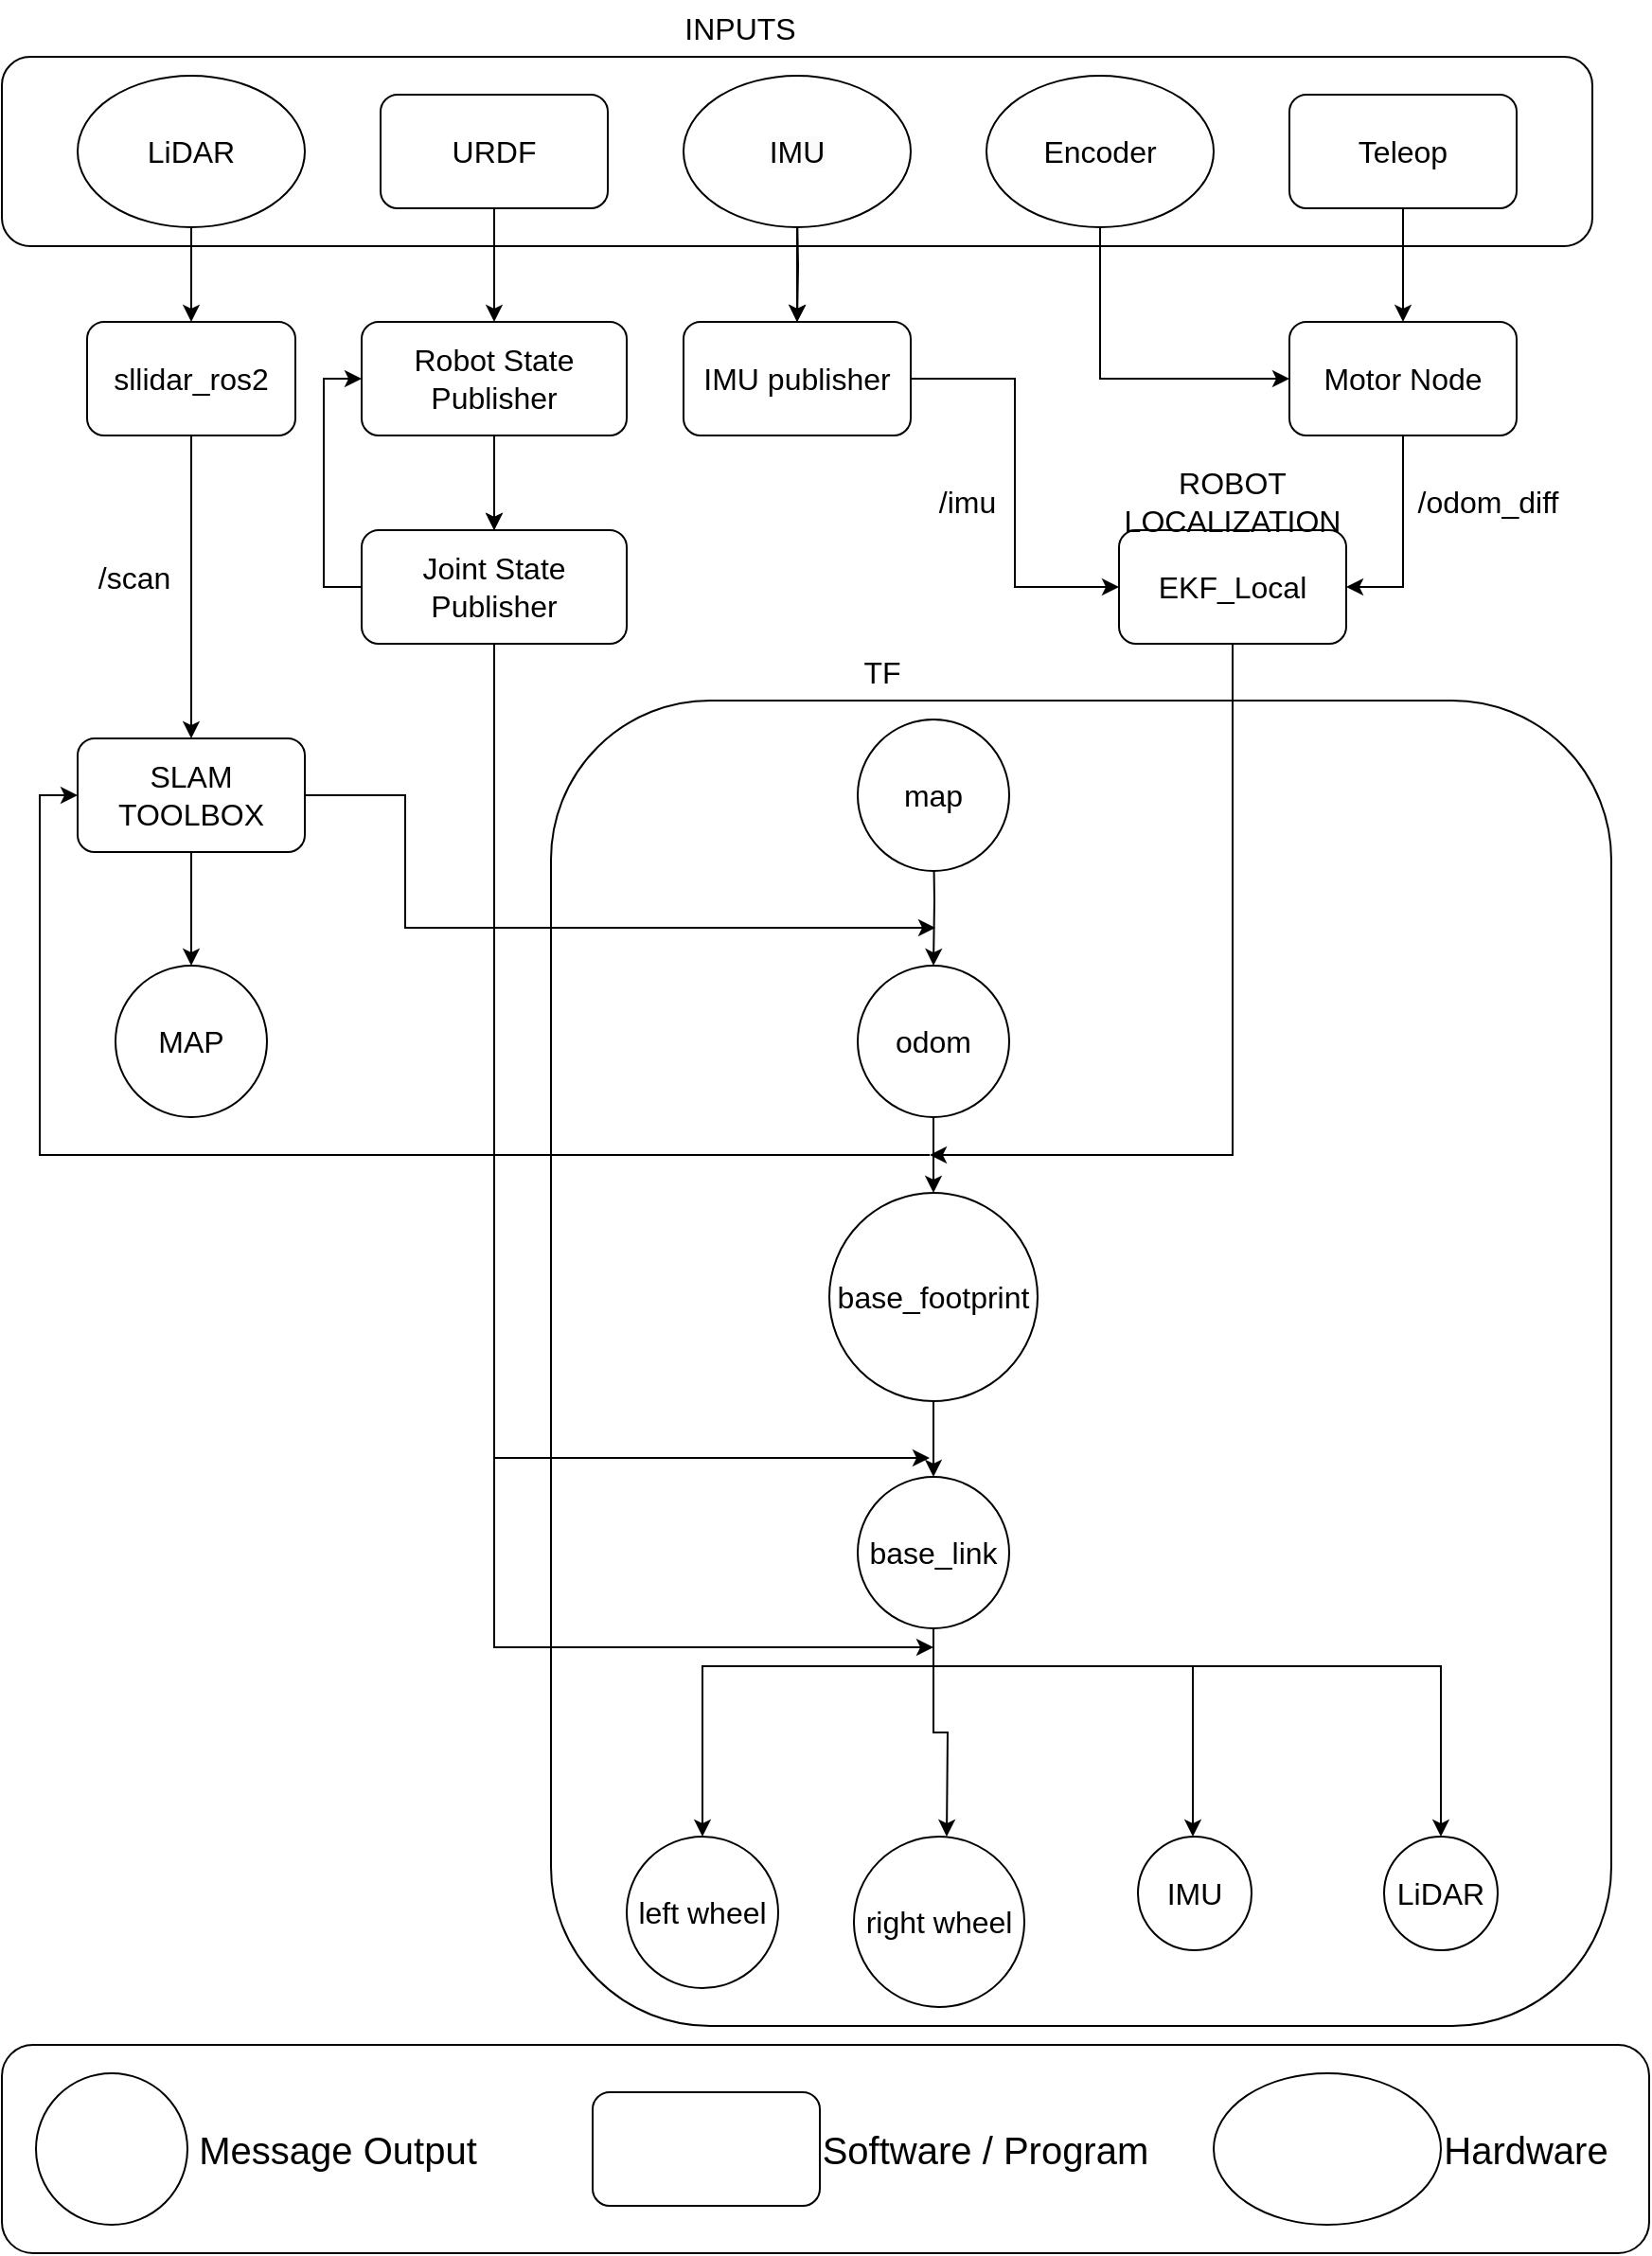 <mxfile version="26.0.6">
  <diagram name="Page-1" id="_wsUxR4OqydgV3sZf0ae">
    <mxGraphModel dx="2924" dy="2244" grid="1" gridSize="10" guides="1" tooltips="1" connect="1" arrows="1" fold="1" page="1" pageScale="1" pageWidth="850" pageHeight="1100" math="0" shadow="0">
      <root>
        <mxCell id="0" />
        <mxCell id="1" parent="0" />
        <mxCell id="bJowuLBQJqoFZH2iHhly-1" value="" style="rounded=1;whiteSpace=wrap;html=1;fontSize=16;" parent="1" vertex="1">
          <mxGeometry x="-840" y="-1070" width="840" height="100" as="geometry" />
        </mxCell>
        <mxCell id="bJowuLBQJqoFZH2iHhly-2" value="Teleop" style="rounded=1;whiteSpace=wrap;html=1;fontSize=16;" parent="1" vertex="1">
          <mxGeometry x="-160" y="-1050" width="120" height="60" as="geometry" />
        </mxCell>
        <mxCell id="bJowuLBQJqoFZH2iHhly-43" style="edgeStyle=orthogonalEdgeStyle;rounded=0;orthogonalLoop=1;jettySize=auto;html=1;exitX=0.5;exitY=1;exitDx=0;exitDy=0;entryX=0;entryY=0.5;entryDx=0;entryDy=0;fontSize=16;" parent="1" source="G4_1-E2M1L34-9DnenEh-3" target="bJowuLBQJqoFZH2iHhly-7" edge="1">
          <mxGeometry relative="1" as="geometry">
            <mxPoint x="-260" y="-990" as="sourcePoint" />
          </mxGeometry>
        </mxCell>
        <mxCell id="bJowuLBQJqoFZH2iHhly-21" value="" style="edgeStyle=orthogonalEdgeStyle;rounded=0;orthogonalLoop=1;jettySize=auto;html=1;fontSize=16;" parent="1" target="bJowuLBQJqoFZH2iHhly-20" edge="1">
          <mxGeometry relative="1" as="geometry">
            <mxPoint x="-420" y="-990" as="sourcePoint" />
          </mxGeometry>
        </mxCell>
        <mxCell id="bJowuLBQJqoFZH2iHhly-36" value="" style="edgeStyle=orthogonalEdgeStyle;rounded=0;orthogonalLoop=1;jettySize=auto;html=1;fontSize=16;exitX=0.5;exitY=1;exitDx=0;exitDy=0;" parent="1" source="G4_1-E2M1L34-9DnenEh-2" target="bJowuLBQJqoFZH2iHhly-35" edge="1">
          <mxGeometry relative="1" as="geometry">
            <mxPoint x="-740" y="-990" as="sourcePoint" />
          </mxGeometry>
        </mxCell>
        <mxCell id="bJowuLBQJqoFZH2iHhly-25" value="" style="edgeStyle=orthogonalEdgeStyle;rounded=0;orthogonalLoop=1;jettySize=auto;html=1;fontSize=16;" parent="1" source="bJowuLBQJqoFZH2iHhly-6" target="bJowuLBQJqoFZH2iHhly-24" edge="1">
          <mxGeometry relative="1" as="geometry" />
        </mxCell>
        <mxCell id="bJowuLBQJqoFZH2iHhly-6" value="URDF" style="rounded=1;whiteSpace=wrap;html=1;fontSize=16;" parent="1" vertex="1">
          <mxGeometry x="-640" y="-1050" width="120" height="60" as="geometry" />
        </mxCell>
        <mxCell id="bJowuLBQJqoFZH2iHhly-22" style="edgeStyle=orthogonalEdgeStyle;rounded=0;orthogonalLoop=1;jettySize=auto;html=1;exitX=0.5;exitY=1;exitDx=0;exitDy=0;entryX=1;entryY=0.5;entryDx=0;entryDy=0;fontSize=16;" parent="1" source="bJowuLBQJqoFZH2iHhly-7" target="bJowuLBQJqoFZH2iHhly-10" edge="1">
          <mxGeometry relative="1" as="geometry" />
        </mxCell>
        <mxCell id="bJowuLBQJqoFZH2iHhly-7" value="Motor Node" style="whiteSpace=wrap;html=1;rounded=1;fontSize=16;" parent="1" vertex="1">
          <mxGeometry x="-160" y="-930" width="120" height="60" as="geometry" />
        </mxCell>
        <mxCell id="bJowuLBQJqoFZH2iHhly-8" value="" style="edgeStyle=orthogonalEdgeStyle;rounded=0;orthogonalLoop=1;jettySize=auto;html=1;fontSize=16;" parent="1" source="bJowuLBQJqoFZH2iHhly-2" target="bJowuLBQJqoFZH2iHhly-7" edge="1">
          <mxGeometry relative="1" as="geometry" />
        </mxCell>
        <mxCell id="bJowuLBQJqoFZH2iHhly-10" value="EKF_Local" style="rounded=1;whiteSpace=wrap;html=1;fontSize=16;" parent="1" vertex="1">
          <mxGeometry x="-250" y="-820" width="120" height="60" as="geometry" />
        </mxCell>
        <mxCell id="bJowuLBQJqoFZH2iHhly-15" value="INPUTS" style="text;html=1;align=center;verticalAlign=middle;whiteSpace=wrap;rounded=0;fontSize=16;" parent="1" vertex="1">
          <mxGeometry x="-480" y="-1100" width="60" height="30" as="geometry" />
        </mxCell>
        <mxCell id="bJowuLBQJqoFZH2iHhly-16" value="ROBOT LOCALIZATION" style="text;html=1;align=center;verticalAlign=middle;whiteSpace=wrap;rounded=0;fontSize=16;" parent="1" vertex="1">
          <mxGeometry x="-275" y="-850" width="170" height="30" as="geometry" />
        </mxCell>
        <mxCell id="bJowuLBQJqoFZH2iHhly-44" style="edgeStyle=orthogonalEdgeStyle;rounded=0;orthogonalLoop=1;jettySize=auto;html=1;exitX=1;exitY=0.5;exitDx=0;exitDy=0;entryX=0;entryY=0.5;entryDx=0;entryDy=0;fontSize=16;" parent="1" source="bJowuLBQJqoFZH2iHhly-20" target="bJowuLBQJqoFZH2iHhly-10" edge="1">
          <mxGeometry relative="1" as="geometry" />
        </mxCell>
        <mxCell id="bJowuLBQJqoFZH2iHhly-20" value="IMU publisher" style="whiteSpace=wrap;html=1;rounded=1;fontSize=16;" parent="1" vertex="1">
          <mxGeometry x="-480" y="-930" width="120" height="60" as="geometry" />
        </mxCell>
        <mxCell id="bJowuLBQJqoFZH2iHhly-27" value="" style="edgeStyle=orthogonalEdgeStyle;rounded=0;orthogonalLoop=1;jettySize=auto;html=1;fontSize=16;" parent="1" source="bJowuLBQJqoFZH2iHhly-24" target="bJowuLBQJqoFZH2iHhly-26" edge="1">
          <mxGeometry relative="1" as="geometry" />
        </mxCell>
        <mxCell id="bJowuLBQJqoFZH2iHhly-24" value="Robot State Publisher" style="whiteSpace=wrap;html=1;rounded=1;fontSize=16;" parent="1" vertex="1">
          <mxGeometry x="-650" y="-930" width="140" height="60" as="geometry" />
        </mxCell>
        <mxCell id="bJowuLBQJqoFZH2iHhly-29" style="edgeStyle=orthogonalEdgeStyle;rounded=0;orthogonalLoop=1;jettySize=auto;html=1;exitX=0;exitY=0.5;exitDx=0;exitDy=0;entryX=0;entryY=0.5;entryDx=0;entryDy=0;fontSize=16;" parent="1" source="bJowuLBQJqoFZH2iHhly-26" target="bJowuLBQJqoFZH2iHhly-24" edge="1">
          <mxGeometry relative="1" as="geometry" />
        </mxCell>
        <mxCell id="bJowuLBQJqoFZH2iHhly-28" style="edgeStyle=orthogonalEdgeStyle;rounded=0;orthogonalLoop=1;jettySize=auto;html=1;exitX=0.5;exitY=1;exitDx=0;exitDy=0;fontSize=16;" parent="1" source="bJowuLBQJqoFZH2iHhly-26" target="bJowuLBQJqoFZH2iHhly-26" edge="1">
          <mxGeometry relative="1" as="geometry" />
        </mxCell>
        <mxCell id="bJowuLBQJqoFZH2iHhly-68" style="edgeStyle=orthogonalEdgeStyle;rounded=0;orthogonalLoop=1;jettySize=auto;html=1;exitX=0.5;exitY=1;exitDx=0;exitDy=0;entryX=0.5;entryY=0;entryDx=0;entryDy=0;fontSize=16;" parent="1" source="bJowuLBQJqoFZH2iHhly-35" target="bJowuLBQJqoFZH2iHhly-69" edge="1">
          <mxGeometry relative="1" as="geometry">
            <mxPoint x="-340" y="-595" as="targetPoint" />
          </mxGeometry>
        </mxCell>
        <mxCell id="bJowuLBQJqoFZH2iHhly-35" value="sllidar_ros2" style="whiteSpace=wrap;html=1;rounded=1;fontSize=16;" parent="1" vertex="1">
          <mxGeometry x="-795" y="-930" width="110" height="60" as="geometry" />
        </mxCell>
        <mxCell id="bJowuLBQJqoFZH2iHhly-41" value="" style="edgeStyle=orthogonalEdgeStyle;rounded=0;orthogonalLoop=1;jettySize=auto;html=1;entryX=0.5;entryY=0;entryDx=0;entryDy=0;fontSize=16;" parent="1" source="bJowuLBQJqoFZH2iHhly-24" target="bJowuLBQJqoFZH2iHhly-26" edge="1">
          <mxGeometry relative="1" as="geometry">
            <mxPoint x="-640" y="-900" as="sourcePoint" />
            <mxPoint x="-350" y="-740" as="targetPoint" />
          </mxGeometry>
        </mxCell>
        <mxCell id="bJowuLBQJqoFZH2iHhly-26" value="Joint State Publisher" style="whiteSpace=wrap;html=1;rounded=1;fontSize=16;" parent="1" vertex="1">
          <mxGeometry x="-650" y="-820" width="140" height="60" as="geometry" />
        </mxCell>
        <mxCell id="bJowuLBQJqoFZH2iHhly-46" value="" style="rounded=1;whiteSpace=wrap;html=1;fontSize=16;" parent="1" vertex="1">
          <mxGeometry x="-550" y="-730" width="560" height="700" as="geometry" />
        </mxCell>
        <mxCell id="bJowuLBQJqoFZH2iHhly-47" value="TF" style="text;html=1;align=center;verticalAlign=middle;whiteSpace=wrap;rounded=0;fontSize=16;" parent="1" vertex="1">
          <mxGeometry x="-405" y="-760" width="60" height="30" as="geometry" />
        </mxCell>
        <mxCell id="bJowuLBQJqoFZH2iHhly-50" value="" style="edgeStyle=orthogonalEdgeStyle;rounded=0;orthogonalLoop=1;jettySize=auto;html=1;fontSize=16;" parent="1" target="G4_1-E2M1L34-9DnenEh-18" edge="1">
          <mxGeometry relative="1" as="geometry">
            <mxPoint x="-348" y="-660" as="sourcePoint" />
            <mxPoint x="-348" y="-580" as="targetPoint" />
          </mxGeometry>
        </mxCell>
        <mxCell id="bJowuLBQJqoFZH2iHhly-52" value="" style="edgeStyle=orthogonalEdgeStyle;rounded=0;orthogonalLoop=1;jettySize=auto;html=1;fontSize=16;exitX=0.5;exitY=1;exitDx=0;exitDy=0;entryX=0.5;entryY=0;entryDx=0;entryDy=0;" parent="1" source="G4_1-E2M1L34-9DnenEh-18" target="G4_1-E2M1L34-9DnenEh-19" edge="1">
          <mxGeometry relative="1" as="geometry">
            <mxPoint x="-348" y="-520" as="sourcePoint" />
            <mxPoint x="-348" y="-440" as="targetPoint" />
          </mxGeometry>
        </mxCell>
        <mxCell id="bJowuLBQJqoFZH2iHhly-54" value="" style="edgeStyle=orthogonalEdgeStyle;rounded=0;orthogonalLoop=1;jettySize=auto;html=1;fontSize=16;exitX=0.5;exitY=1;exitDx=0;exitDy=0;" parent="1" source="G4_1-E2M1L34-9DnenEh-19" target="G4_1-E2M1L34-9DnenEh-20" edge="1">
          <mxGeometry relative="1" as="geometry">
            <mxPoint x="-348" y="-380" as="sourcePoint" />
            <mxPoint x="-348" y="-300" as="targetPoint" />
          </mxGeometry>
        </mxCell>
        <mxCell id="bJowuLBQJqoFZH2iHhly-60" style="edgeStyle=orthogonalEdgeStyle;rounded=0;orthogonalLoop=1;jettySize=auto;html=1;exitX=0.5;exitY=1;exitDx=0;exitDy=0;entryX=0.5;entryY=0;entryDx=0;entryDy=0;fontSize=16;" parent="1" source="G4_1-E2M1L34-9DnenEh-20" edge="1">
          <mxGeometry relative="1" as="geometry">
            <mxPoint x="-348" y="-240" as="sourcePoint" />
            <mxPoint x="-341" y="-130" as="targetPoint" />
          </mxGeometry>
        </mxCell>
        <mxCell id="bJowuLBQJqoFZH2iHhly-64" style="edgeStyle=orthogonalEdgeStyle;rounded=0;orthogonalLoop=1;jettySize=auto;html=1;exitX=0.5;exitY=1;exitDx=0;exitDy=0;entryX=0.5;entryY=0;entryDx=0;entryDy=0;fontSize=16;" parent="1" edge="1">
          <mxGeometry relative="1" as="geometry">
            <mxPoint x="-348" y="-240" as="sourcePoint" />
            <mxPoint x="-470" y="-130" as="targetPoint" />
            <Array as="points">
              <mxPoint x="-348" y="-220" />
              <mxPoint x="-470" y="-220" />
            </Array>
          </mxGeometry>
        </mxCell>
        <mxCell id="bJowuLBQJqoFZH2iHhly-65" style="edgeStyle=orthogonalEdgeStyle;rounded=0;orthogonalLoop=1;jettySize=auto;html=1;exitX=0.5;exitY=1;exitDx=0;exitDy=0;entryX=0.5;entryY=0;entryDx=0;entryDy=0;fontSize=16;" parent="1" edge="1">
          <mxGeometry relative="1" as="geometry">
            <mxPoint x="-348" y="-240" as="sourcePoint" />
            <mxPoint x="-211" y="-130" as="targetPoint" />
            <Array as="points">
              <mxPoint x="-348" y="-220" />
              <mxPoint x="-211" y="-220" />
            </Array>
          </mxGeometry>
        </mxCell>
        <mxCell id="bJowuLBQJqoFZH2iHhly-66" style="edgeStyle=orthogonalEdgeStyle;rounded=0;orthogonalLoop=1;jettySize=auto;html=1;exitX=0.5;exitY=1;exitDx=0;exitDy=0;entryX=0.5;entryY=0;entryDx=0;entryDy=0;fontSize=16;" parent="1" edge="1">
          <mxGeometry relative="1" as="geometry">
            <mxPoint x="-348" y="-240" as="sourcePoint" />
            <mxPoint x="-80" y="-130" as="targetPoint" />
            <Array as="points">
              <mxPoint x="-348" y="-220" />
              <mxPoint x="-80" y="-220" />
            </Array>
          </mxGeometry>
        </mxCell>
        <mxCell id="bJowuLBQJqoFZH2iHhly-74" value="" style="edgeStyle=orthogonalEdgeStyle;rounded=0;orthogonalLoop=1;jettySize=auto;html=1;fontSize=16;" parent="1" source="bJowuLBQJqoFZH2iHhly-69" target="bJowuLBQJqoFZH2iHhly-73" edge="1">
          <mxGeometry relative="1" as="geometry" />
        </mxCell>
        <mxCell id="bJowuLBQJqoFZH2iHhly-82" style="edgeStyle=orthogonalEdgeStyle;rounded=0;orthogonalLoop=1;jettySize=auto;html=1;exitX=1;exitY=0.5;exitDx=0;exitDy=0;fontSize=16;" parent="1" source="bJowuLBQJqoFZH2iHhly-69" edge="1">
          <mxGeometry relative="1" as="geometry">
            <mxPoint x="-347" y="-610" as="targetPoint" />
            <Array as="points">
              <mxPoint x="-627" y="-680" />
              <mxPoint x="-627" y="-610" />
            </Array>
            <mxPoint x="-677" y="-680" as="sourcePoint" />
          </mxGeometry>
        </mxCell>
        <mxCell id="bJowuLBQJqoFZH2iHhly-69" value="SLAM TOOLBOX" style="rounded=1;whiteSpace=wrap;html=1;fontSize=16;" parent="1" vertex="1">
          <mxGeometry x="-800" y="-710" width="120" height="60" as="geometry" />
        </mxCell>
        <mxCell id="bJowuLBQJqoFZH2iHhly-73" value="MAP" style="ellipse;whiteSpace=wrap;html=1;rounded=1;fontSize=16;" parent="1" vertex="1">
          <mxGeometry x="-780" y="-590" width="80" height="80" as="geometry" />
        </mxCell>
        <mxCell id="bJowuLBQJqoFZH2iHhly-78" style="edgeStyle=orthogonalEdgeStyle;rounded=0;orthogonalLoop=1;jettySize=auto;html=1;exitX=0.5;exitY=1;exitDx=0;exitDy=0;fontSize=16;" parent="1" source="bJowuLBQJqoFZH2iHhly-10" edge="1">
          <mxGeometry relative="1" as="geometry">
            <mxPoint x="-350" y="-490" as="targetPoint" />
            <Array as="points">
              <mxPoint x="-190" y="-490" />
            </Array>
          </mxGeometry>
        </mxCell>
        <mxCell id="bJowuLBQJqoFZH2iHhly-79" style="edgeStyle=orthogonalEdgeStyle;rounded=0;orthogonalLoop=1;jettySize=auto;html=1;exitX=0.5;exitY=1;exitDx=0;exitDy=0;fontSize=16;" parent="1" edge="1">
          <mxGeometry relative="1" as="geometry">
            <mxPoint x="-348" y="-230" as="targetPoint" />
            <Array as="points">
              <mxPoint x="-580" y="-760" />
              <mxPoint x="-580" y="-230" />
            </Array>
            <mxPoint x="-578" y="-760" as="sourcePoint" />
          </mxGeometry>
        </mxCell>
        <mxCell id="bJowuLBQJqoFZH2iHhly-80" style="edgeStyle=orthogonalEdgeStyle;rounded=0;orthogonalLoop=1;jettySize=auto;html=1;exitX=0.5;exitY=1;exitDx=0;exitDy=0;fontSize=16;" parent="1" source="bJowuLBQJqoFZH2iHhly-26" edge="1">
          <mxGeometry relative="1" as="geometry">
            <mxPoint x="-350" y="-330" as="targetPoint" />
            <mxPoint x="-570" y="-760" as="sourcePoint" />
            <Array as="points">
              <mxPoint x="-580" y="-330" />
            </Array>
          </mxGeometry>
        </mxCell>
        <mxCell id="bJowuLBQJqoFZH2iHhly-81" value="" style="endArrow=classic;html=1;rounded=0;entryX=0;entryY=0.5;entryDx=0;entryDy=0;fontSize=16;" parent="1" target="bJowuLBQJqoFZH2iHhly-69" edge="1">
          <mxGeometry width="50" height="50" relative="1" as="geometry">
            <mxPoint x="-350" y="-490" as="sourcePoint" />
            <mxPoint x="-590" y="-460" as="targetPoint" />
            <Array as="points">
              <mxPoint x="-820" y="-490" />
              <mxPoint x="-820" y="-680" />
            </Array>
          </mxGeometry>
        </mxCell>
        <mxCell id="G4_1-E2M1L34-9DnenEh-2" value="&lt;span style=&quot;font-size: 16px;&quot;&gt;LiDAR&lt;/span&gt;" style="ellipse;whiteSpace=wrap;html=1;" vertex="1" parent="1">
          <mxGeometry x="-800" y="-1060" width="120" height="80" as="geometry" />
        </mxCell>
        <mxCell id="G4_1-E2M1L34-9DnenEh-3" value="&lt;span style=&quot;font-size: 16px;&quot;&gt;Encoder&lt;/span&gt;" style="ellipse;whiteSpace=wrap;html=1;" vertex="1" parent="1">
          <mxGeometry x="-320" y="-1060" width="120" height="80" as="geometry" />
        </mxCell>
        <mxCell id="G4_1-E2M1L34-9DnenEh-5" value="" style="edgeStyle=orthogonalEdgeStyle;rounded=0;orthogonalLoop=1;jettySize=auto;html=1;" edge="1" parent="1" source="G4_1-E2M1L34-9DnenEh-4" target="bJowuLBQJqoFZH2iHhly-20">
          <mxGeometry relative="1" as="geometry" />
        </mxCell>
        <mxCell id="G4_1-E2M1L34-9DnenEh-4" value="&lt;span style=&quot;color: rgb(0, 0, 0); font-family: Helvetica; font-size: 16px; font-style: normal; font-variant-ligatures: normal; font-variant-caps: normal; font-weight: 400; letter-spacing: normal; orphans: 2; text-align: center; text-indent: 0px; text-transform: none; widows: 2; word-spacing: 0px; -webkit-text-stroke-width: 0px; white-space: normal; background-color: rgb(251, 251, 251); text-decoration-thickness: initial; text-decoration-style: initial; text-decoration-color: initial; float: none; display: inline !important;&quot;&gt;IMU&lt;/span&gt;" style="ellipse;whiteSpace=wrap;html=1;" vertex="1" parent="1">
          <mxGeometry x="-480" y="-1060" width="120" height="80" as="geometry" />
        </mxCell>
        <mxCell id="G4_1-E2M1L34-9DnenEh-6" value="&lt;font style=&quot;font-size: 16px;&quot;&gt;/scan&lt;/font&gt;" style="text;html=1;align=center;verticalAlign=middle;whiteSpace=wrap;rounded=0;" vertex="1" parent="1">
          <mxGeometry x="-800" y="-810" width="60" height="30" as="geometry" />
        </mxCell>
        <mxCell id="G4_1-E2M1L34-9DnenEh-7" value="&lt;font style=&quot;font-size: 16px;&quot;&gt;/imu&lt;/font&gt;" style="text;html=1;align=center;verticalAlign=middle;whiteSpace=wrap;rounded=0;" vertex="1" parent="1">
          <mxGeometry x="-360" y="-850" width="60" height="30" as="geometry" />
        </mxCell>
        <mxCell id="G4_1-E2M1L34-9DnenEh-8" value="&lt;font style=&quot;font-size: 16px;&quot;&gt;/odom_diff&lt;/font&gt;" style="text;html=1;align=center;verticalAlign=middle;whiteSpace=wrap;rounded=0;" vertex="1" parent="1">
          <mxGeometry x="-105" y="-850" width="100" height="30" as="geometry" />
        </mxCell>
        <mxCell id="G4_1-E2M1L34-9DnenEh-9" value="" style="rounded=1;whiteSpace=wrap;html=1;" vertex="1" parent="1">
          <mxGeometry x="-840" y="-20" width="870" height="110" as="geometry" />
        </mxCell>
        <mxCell id="G4_1-E2M1L34-9DnenEh-10" value="" style="ellipse;whiteSpace=wrap;html=1;rounded=1;fontSize=16;" vertex="1" parent="1">
          <mxGeometry x="-822" y="-5" width="80" height="80" as="geometry" />
        </mxCell>
        <mxCell id="G4_1-E2M1L34-9DnenEh-12" value="&lt;font style=&quot;font-size: 20px;&quot;&gt;Message Output&lt;/font&gt;" style="text;html=1;align=center;verticalAlign=middle;whiteSpace=wrap;rounded=0;fontSize=16;" vertex="1" parent="1">
          <mxGeometry x="-750" y="20" width="175" height="30" as="geometry" />
        </mxCell>
        <mxCell id="G4_1-E2M1L34-9DnenEh-13" value="" style="rounded=1;whiteSpace=wrap;html=1;fontSize=16;" vertex="1" parent="1">
          <mxGeometry x="-528" y="5" width="120" height="60" as="geometry" />
        </mxCell>
        <mxCell id="G4_1-E2M1L34-9DnenEh-14" value="&lt;font style=&quot;font-size: 20px;&quot;&gt;Software / Program&lt;/font&gt;" style="text;html=1;align=center;verticalAlign=middle;whiteSpace=wrap;rounded=0;fontSize=16;" vertex="1" parent="1">
          <mxGeometry x="-408" y="20" width="175" height="30" as="geometry" />
        </mxCell>
        <mxCell id="G4_1-E2M1L34-9DnenEh-15" value="" style="ellipse;whiteSpace=wrap;html=1;" vertex="1" parent="1">
          <mxGeometry x="-200" y="-5" width="120" height="80" as="geometry" />
        </mxCell>
        <mxCell id="G4_1-E2M1L34-9DnenEh-16" value="&lt;span style=&quot;font-size: 20px;&quot;&gt;Hardware&lt;/span&gt;" style="text;html=1;align=center;verticalAlign=middle;whiteSpace=wrap;rounded=0;fontSize=16;" vertex="1" parent="1">
          <mxGeometry x="-80" y="20" width="90" height="30" as="geometry" />
        </mxCell>
        <mxCell id="G4_1-E2M1L34-9DnenEh-17" value="map" style="ellipse;whiteSpace=wrap;html=1;rounded=1;fontSize=16;" vertex="1" parent="1">
          <mxGeometry x="-388" y="-720" width="80" height="80" as="geometry" />
        </mxCell>
        <mxCell id="G4_1-E2M1L34-9DnenEh-18" value="odom" style="ellipse;whiteSpace=wrap;html=1;rounded=1;fontSize=16;" vertex="1" parent="1">
          <mxGeometry x="-388" y="-590" width="80" height="80" as="geometry" />
        </mxCell>
        <mxCell id="G4_1-E2M1L34-9DnenEh-19" value="base_footprint" style="ellipse;whiteSpace=wrap;html=1;rounded=1;fontSize=16;aspect=fixed;" vertex="1" parent="1">
          <mxGeometry x="-403" y="-470" width="110" height="110" as="geometry" />
        </mxCell>
        <mxCell id="G4_1-E2M1L34-9DnenEh-20" value="base_link" style="ellipse;whiteSpace=wrap;html=1;rounded=1;fontSize=16;aspect=fixed;" vertex="1" parent="1">
          <mxGeometry x="-388" y="-320" width="80" height="80" as="geometry" />
        </mxCell>
        <mxCell id="G4_1-E2M1L34-9DnenEh-21" value="left wheel" style="ellipse;whiteSpace=wrap;html=1;rounded=1;fontSize=16;aspect=fixed;" vertex="1" parent="1">
          <mxGeometry x="-510" y="-130" width="80" height="80" as="geometry" />
        </mxCell>
        <mxCell id="G4_1-E2M1L34-9DnenEh-22" value="right wheel" style="ellipse;whiteSpace=wrap;html=1;rounded=1;fontSize=16;aspect=fixed;" vertex="1" parent="1">
          <mxGeometry x="-390" y="-130" width="90" height="90" as="geometry" />
        </mxCell>
        <mxCell id="G4_1-E2M1L34-9DnenEh-23" value="IMU" style="ellipse;whiteSpace=wrap;html=1;rounded=1;fontSize=16;aspect=fixed;" vertex="1" parent="1">
          <mxGeometry x="-240" y="-130" width="60" height="60" as="geometry" />
        </mxCell>
        <mxCell id="G4_1-E2M1L34-9DnenEh-24" value="LiDAR" style="ellipse;whiteSpace=wrap;html=1;rounded=1;fontSize=16;aspect=fixed;" vertex="1" parent="1">
          <mxGeometry x="-110" y="-130" width="60" height="60" as="geometry" />
        </mxCell>
      </root>
    </mxGraphModel>
  </diagram>
</mxfile>
